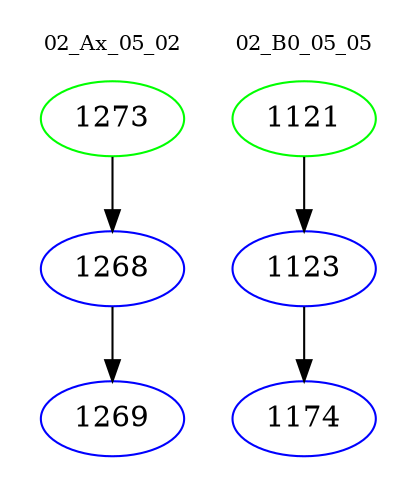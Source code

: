 digraph{
subgraph cluster_0 {
color = white
label = "02_Ax_05_02";
fontsize=10;
T0_1273 [label="1273", color="green"]
T0_1273 -> T0_1268 [color="black"]
T0_1268 [label="1268", color="blue"]
T0_1268 -> T0_1269 [color="black"]
T0_1269 [label="1269", color="blue"]
}
subgraph cluster_1 {
color = white
label = "02_B0_05_05";
fontsize=10;
T1_1121 [label="1121", color="green"]
T1_1121 -> T1_1123 [color="black"]
T1_1123 [label="1123", color="blue"]
T1_1123 -> T1_1174 [color="black"]
T1_1174 [label="1174", color="blue"]
}
}
